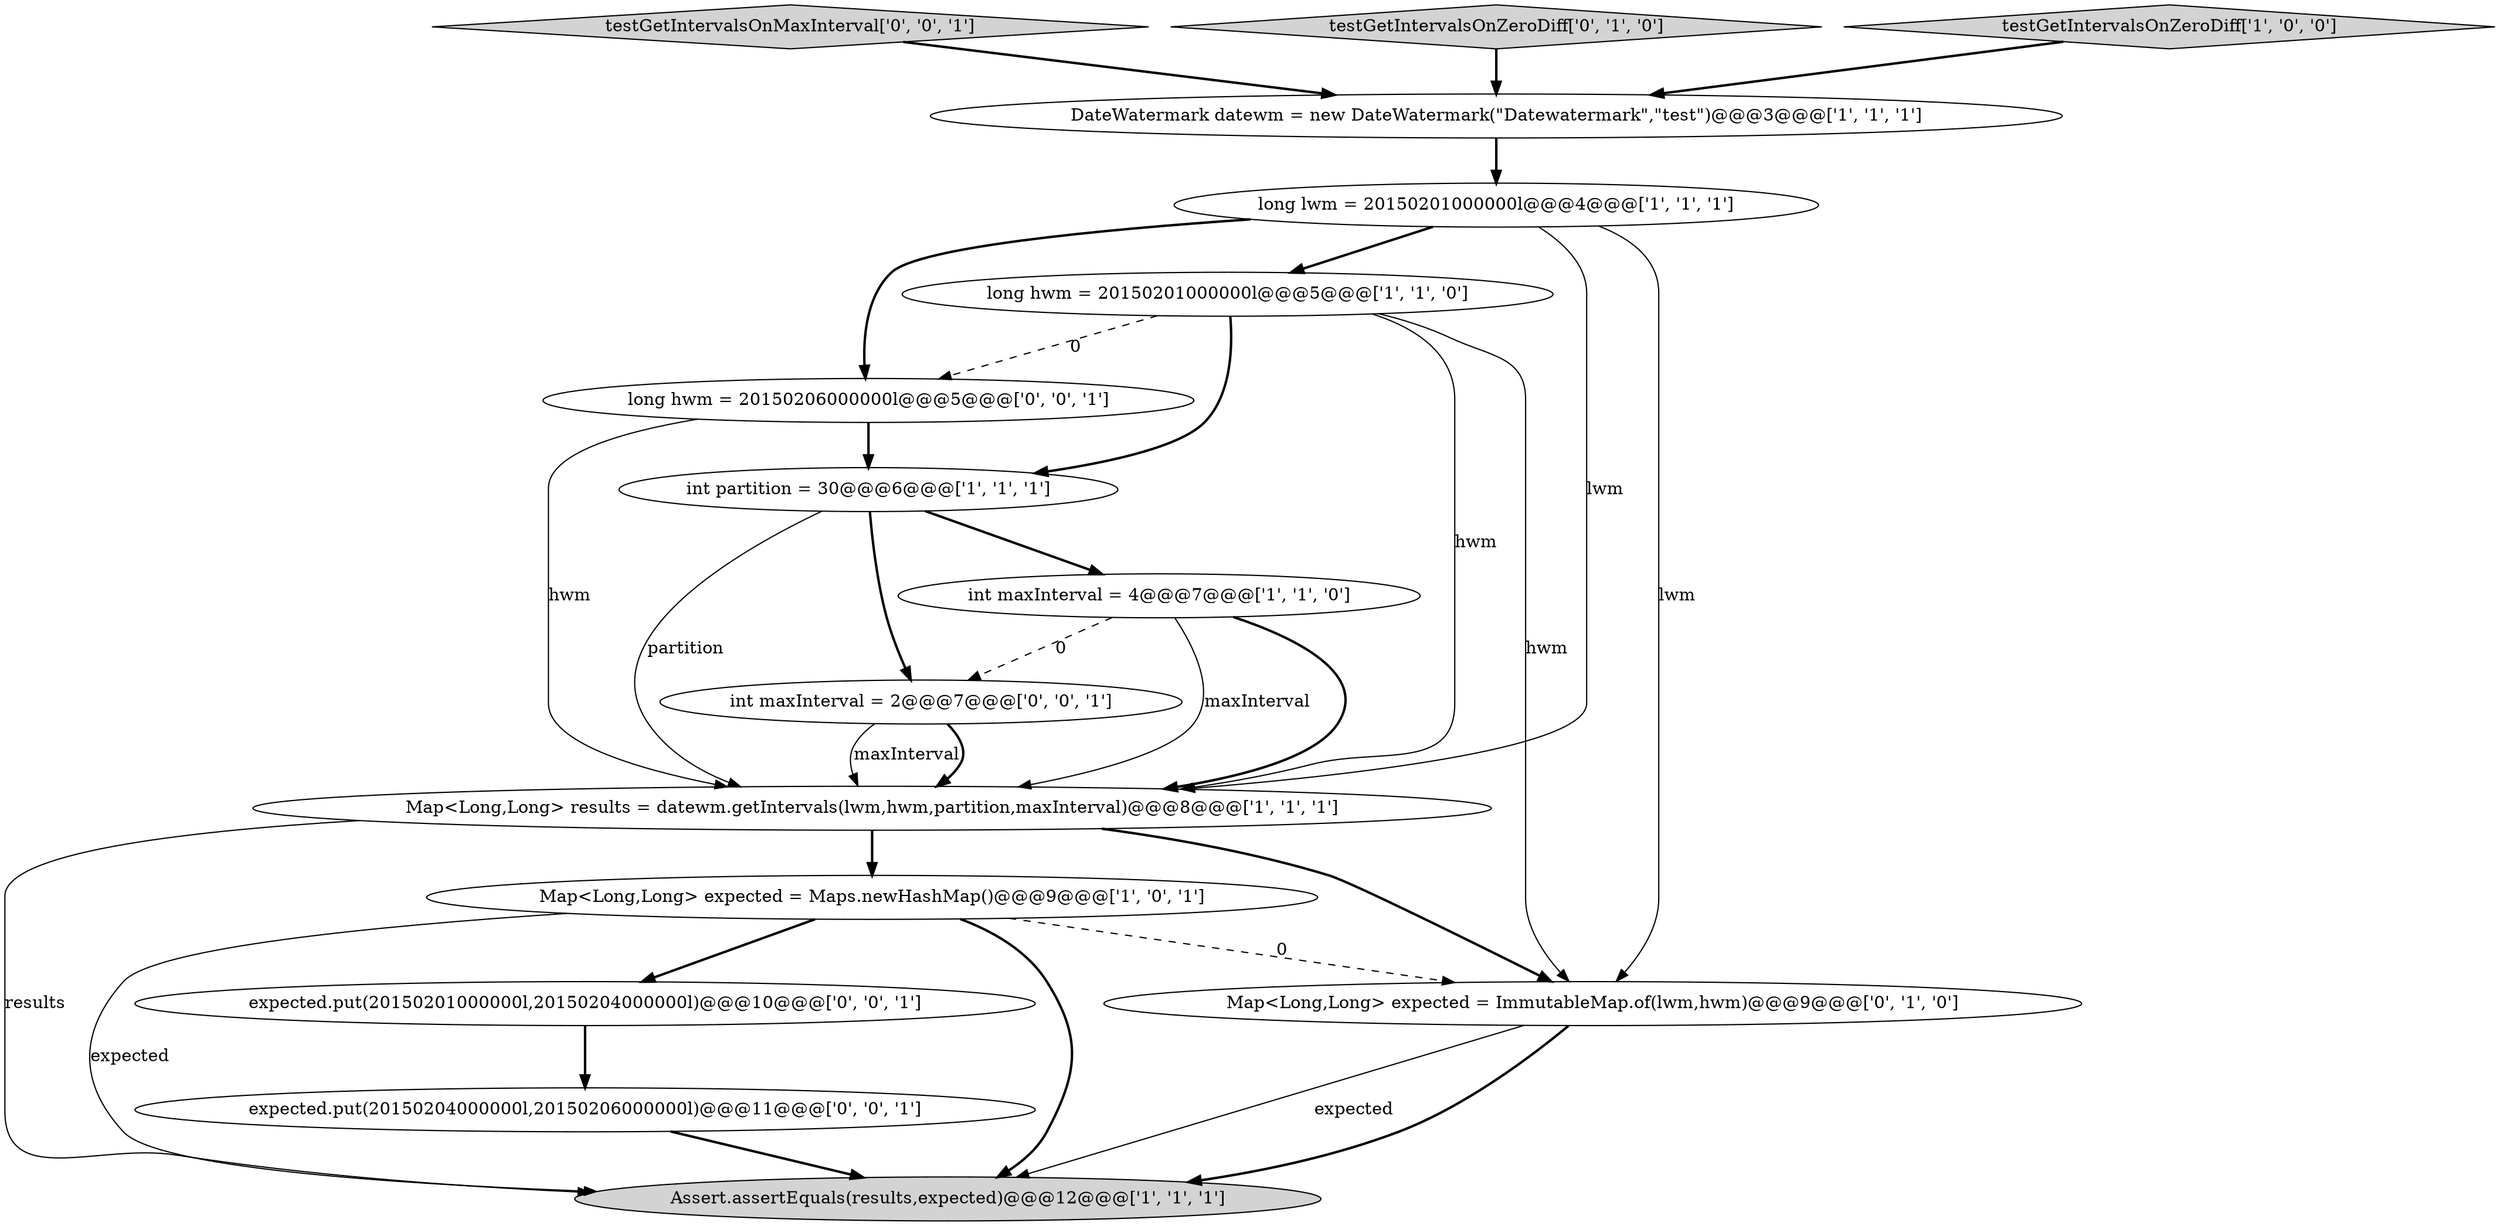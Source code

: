 digraph {
10 [style = filled, label = "Map<Long,Long> expected = ImmutableMap.of(lwm,hwm)@@@9@@@['0', '1', '0']", fillcolor = white, shape = ellipse image = "AAA1AAABBB2BBB"];
11 [style = filled, label = "testGetIntervalsOnMaxInterval['0', '0', '1']", fillcolor = lightgray, shape = diamond image = "AAA0AAABBB3BBB"];
7 [style = filled, label = "long hwm = 20150201000000l@@@5@@@['1', '1', '0']", fillcolor = white, shape = ellipse image = "AAA0AAABBB1BBB"];
9 [style = filled, label = "testGetIntervalsOnZeroDiff['0', '1', '0']", fillcolor = lightgray, shape = diamond image = "AAA0AAABBB2BBB"];
6 [style = filled, label = "testGetIntervalsOnZeroDiff['1', '0', '0']", fillcolor = lightgray, shape = diamond image = "AAA0AAABBB1BBB"];
12 [style = filled, label = "int maxInterval = 2@@@7@@@['0', '0', '1']", fillcolor = white, shape = ellipse image = "AAA0AAABBB3BBB"];
13 [style = filled, label = "expected.put(20150201000000l,20150204000000l)@@@10@@@['0', '0', '1']", fillcolor = white, shape = ellipse image = "AAA0AAABBB3BBB"];
14 [style = filled, label = "long hwm = 20150206000000l@@@5@@@['0', '0', '1']", fillcolor = white, shape = ellipse image = "AAA0AAABBB3BBB"];
4 [style = filled, label = "Assert.assertEquals(results,expected)@@@12@@@['1', '1', '1']", fillcolor = lightgray, shape = ellipse image = "AAA0AAABBB1BBB"];
0 [style = filled, label = "int maxInterval = 4@@@7@@@['1', '1', '0']", fillcolor = white, shape = ellipse image = "AAA0AAABBB1BBB"];
5 [style = filled, label = "int partition = 30@@@6@@@['1', '1', '1']", fillcolor = white, shape = ellipse image = "AAA0AAABBB1BBB"];
8 [style = filled, label = "long lwm = 20150201000000l@@@4@@@['1', '1', '1']", fillcolor = white, shape = ellipse image = "AAA0AAABBB1BBB"];
1 [style = filled, label = "Map<Long,Long> results = datewm.getIntervals(lwm,hwm,partition,maxInterval)@@@8@@@['1', '1', '1']", fillcolor = white, shape = ellipse image = "AAA0AAABBB1BBB"];
3 [style = filled, label = "DateWatermark datewm = new DateWatermark(\"Datewatermark\",\"test\")@@@3@@@['1', '1', '1']", fillcolor = white, shape = ellipse image = "AAA0AAABBB1BBB"];
15 [style = filled, label = "expected.put(20150204000000l,20150206000000l)@@@11@@@['0', '0', '1']", fillcolor = white, shape = ellipse image = "AAA0AAABBB3BBB"];
2 [style = filled, label = "Map<Long,Long> expected = Maps.newHashMap()@@@9@@@['1', '0', '1']", fillcolor = white, shape = ellipse image = "AAA0AAABBB1BBB"];
14->1 [style = solid, label="hwm"];
14->5 [style = bold, label=""];
11->3 [style = bold, label=""];
8->14 [style = bold, label=""];
13->15 [style = bold, label=""];
7->1 [style = solid, label="hwm"];
2->4 [style = bold, label=""];
1->10 [style = bold, label=""];
10->4 [style = solid, label="expected"];
1->4 [style = solid, label="results"];
2->13 [style = bold, label=""];
15->4 [style = bold, label=""];
9->3 [style = bold, label=""];
12->1 [style = solid, label="maxInterval"];
12->1 [style = bold, label=""];
7->10 [style = solid, label="hwm"];
2->10 [style = dashed, label="0"];
0->1 [style = bold, label=""];
5->1 [style = solid, label="partition"];
0->1 [style = solid, label="maxInterval"];
5->0 [style = bold, label=""];
8->1 [style = solid, label="lwm"];
10->4 [style = bold, label=""];
6->3 [style = bold, label=""];
3->8 [style = bold, label=""];
2->4 [style = solid, label="expected"];
7->5 [style = bold, label=""];
8->7 [style = bold, label=""];
5->12 [style = bold, label=""];
7->14 [style = dashed, label="0"];
8->10 [style = solid, label="lwm"];
1->2 [style = bold, label=""];
0->12 [style = dashed, label="0"];
}
